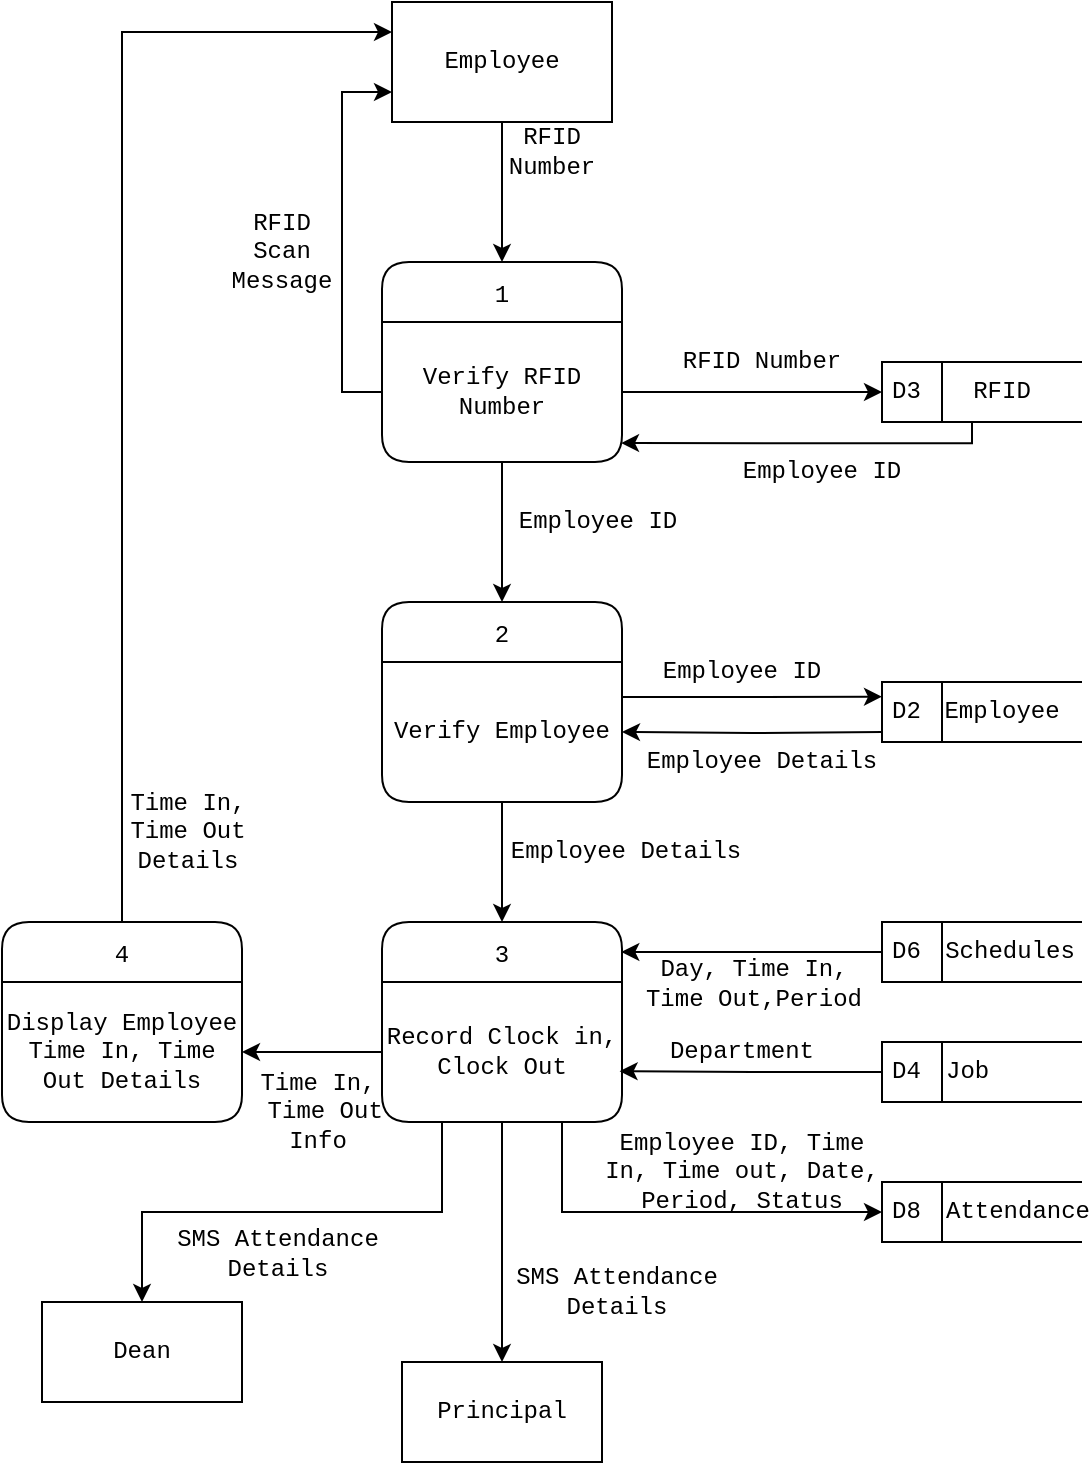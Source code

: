 <mxfile version="24.4.0" type="device">
  <diagram name="Page-1" id="wP7TjziPN8SRsajF3Nr2">
    <mxGraphModel dx="880" dy="532" grid="1" gridSize="10" guides="1" tooltips="1" connect="1" arrows="1" fold="1" page="1" pageScale="1" pageWidth="1100" pageHeight="850" math="0" shadow="0">
      <root>
        <mxCell id="0" />
        <mxCell id="1" parent="0" />
        <mxCell id="U69fvWwtTnnsviivQkim-1" value="RFID Number" style="text;html=1;align=center;verticalAlign=middle;whiteSpace=wrap;rounded=0;fontFamily=Courier New;" parent="1" vertex="1">
          <mxGeometry x="445" y="100" width="60" height="30" as="geometry" />
        </mxCell>
        <mxCell id="U69fvWwtTnnsviivQkim-3" value="1" style="swimlane;fontStyle=0;childLayout=stackLayout;horizontal=1;startSize=30;fillColor=#ffffff;horizontalStack=0;resizeParent=1;resizeParentMax=0;resizeLast=0;collapsible=0;marginBottom=0;swimlaneFillColor=#ffffff;rounded=1;fontFamily=Courier New;" parent="1" vertex="1">
          <mxGeometry x="390" y="170" width="120" height="100" as="geometry" />
        </mxCell>
        <mxCell id="U69fvWwtTnnsviivQkim-2" value="Verify RFID&lt;br&gt;Number" style="text;html=1;align=center;verticalAlign=middle;whiteSpace=wrap;rounded=0;fontFamily=Courier New;" parent="U69fvWwtTnnsviivQkim-3" vertex="1">
          <mxGeometry y="30" width="120" height="70" as="geometry" />
        </mxCell>
        <mxCell id="U69fvWwtTnnsviivQkim-5" style="edgeStyle=orthogonalEdgeStyle;rounded=0;orthogonalLoop=1;jettySize=auto;html=1;entryX=0.5;entryY=0;entryDx=0;entryDy=0;fontFamily=Courier New;" parent="1" source="U69fvWwtTnnsviivQkim-4" target="U69fvWwtTnnsviivQkim-3" edge="1">
          <mxGeometry relative="1" as="geometry" />
        </mxCell>
        <mxCell id="U69fvWwtTnnsviivQkim-4" value="Employee" style="html=1;dashed=0;whiteSpace=wrap;fontFamily=Courier New;" parent="1" vertex="1">
          <mxGeometry x="395" y="40" width="110" height="60" as="geometry" />
        </mxCell>
        <mxCell id="U69fvWwtTnnsviivQkim-6" value="D3" style="html=1;dashed=0;whiteSpace=wrap;shape=mxgraph.dfd.dataStoreID;align=left;spacingLeft=3;points=[[0,0],[0.5,0],[1,0],[0,0.5],[1,0.5],[0,1],[0.5,1],[1,1]];fontFamily=Courier New;" parent="1" vertex="1">
          <mxGeometry x="640" y="220" width="100" height="30" as="geometry" />
        </mxCell>
        <mxCell id="U69fvWwtTnnsviivQkim-10" style="edgeStyle=orthogonalEdgeStyle;rounded=0;orthogonalLoop=1;jettySize=auto;html=1;exitX=0.25;exitY=1;exitDx=0;exitDy=0;entryX=0.996;entryY=0.865;entryDx=0;entryDy=0;entryPerimeter=0;fontFamily=Courier New;" parent="1" source="U69fvWwtTnnsviivQkim-7" target="U69fvWwtTnnsviivQkim-2" edge="1">
          <mxGeometry relative="1" as="geometry">
            <mxPoint x="530" y="260" as="targetPoint" />
            <Array as="points">
              <mxPoint x="685" y="261" />
            </Array>
          </mxGeometry>
        </mxCell>
        <mxCell id="U69fvWwtTnnsviivQkim-7" value="RFID" style="text;html=1;align=center;verticalAlign=middle;whiteSpace=wrap;rounded=0;fontFamily=Courier New;" parent="1" vertex="1">
          <mxGeometry x="670" y="220" width="60" height="30" as="geometry" />
        </mxCell>
        <mxCell id="U69fvWwtTnnsviivQkim-8" style="edgeStyle=orthogonalEdgeStyle;rounded=0;orthogonalLoop=1;jettySize=auto;html=1;exitX=1;exitY=0.5;exitDx=0;exitDy=0;entryX=0;entryY=0.5;entryDx=0;entryDy=0;fontFamily=Courier New;" parent="1" source="U69fvWwtTnnsviivQkim-2" target="U69fvWwtTnnsviivQkim-6" edge="1">
          <mxGeometry relative="1" as="geometry" />
        </mxCell>
        <mxCell id="U69fvWwtTnnsviivQkim-9" value="RFID Number" style="text;html=1;align=center;verticalAlign=middle;whiteSpace=wrap;rounded=0;fontFamily=Courier New;" parent="1" vertex="1">
          <mxGeometry x="520" y="207.5" width="120" height="25" as="geometry" />
        </mxCell>
        <mxCell id="U69fvWwtTnnsviivQkim-11" style="edgeStyle=orthogonalEdgeStyle;rounded=0;orthogonalLoop=1;jettySize=auto;html=1;entryX=0;entryY=0.75;entryDx=0;entryDy=0;fontFamily=Courier New;" parent="1" source="U69fvWwtTnnsviivQkim-2" target="U69fvWwtTnnsviivQkim-4" edge="1">
          <mxGeometry relative="1" as="geometry">
            <Array as="points">
              <mxPoint x="370" y="235" />
              <mxPoint x="370" y="85" />
            </Array>
          </mxGeometry>
        </mxCell>
        <mxCell id="U69fvWwtTnnsviivQkim-12" value="RFID Scan Message" style="text;html=1;align=center;verticalAlign=middle;whiteSpace=wrap;rounded=0;fontFamily=Courier New;" parent="1" vertex="1">
          <mxGeometry x="310" y="140" width="60" height="50" as="geometry" />
        </mxCell>
        <mxCell id="U69fvWwtTnnsviivQkim-14" value="2" style="swimlane;fontStyle=0;childLayout=stackLayout;horizontal=1;startSize=30;fillColor=#ffffff;horizontalStack=0;resizeParent=1;resizeParentMax=0;resizeLast=0;collapsible=0;marginBottom=0;swimlaneFillColor=#ffffff;rounded=1;fontFamily=Courier New;" parent="1" vertex="1">
          <mxGeometry x="390" y="340" width="120" height="100" as="geometry" />
        </mxCell>
        <mxCell id="U69fvWwtTnnsviivQkim-16" value="Verify Employee" style="text;html=1;align=center;verticalAlign=middle;whiteSpace=wrap;rounded=0;fontFamily=Courier New;" parent="U69fvWwtTnnsviivQkim-14" vertex="1">
          <mxGeometry y="30" width="120" height="70" as="geometry" />
        </mxCell>
        <mxCell id="U69fvWwtTnnsviivQkim-17" style="edgeStyle=orthogonalEdgeStyle;rounded=0;orthogonalLoop=1;jettySize=auto;html=1;entryX=0.5;entryY=0;entryDx=0;entryDy=0;fontFamily=Courier New;" parent="1" source="U69fvWwtTnnsviivQkim-2" target="U69fvWwtTnnsviivQkim-14" edge="1">
          <mxGeometry relative="1" as="geometry" />
        </mxCell>
        <mxCell id="U69fvWwtTnnsviivQkim-19" value="D2" style="html=1;dashed=0;whiteSpace=wrap;shape=mxgraph.dfd.dataStoreID;align=left;spacingLeft=3;points=[[0,0],[0.5,0],[1,0],[0,0.5],[1,0.5],[0,1],[0.5,1],[1,1]];fontFamily=Courier New;" parent="1" vertex="1">
          <mxGeometry x="640" y="380" width="100" height="30" as="geometry" />
        </mxCell>
        <mxCell id="U69fvWwtTnnsviivQkim-20" value="Employee" style="text;html=1;align=center;verticalAlign=middle;whiteSpace=wrap;rounded=0;fontFamily=Courier New;" parent="1" vertex="1">
          <mxGeometry x="670" y="380" width="60" height="30" as="geometry" />
        </mxCell>
        <mxCell id="U69fvWwtTnnsviivQkim-22" style="edgeStyle=orthogonalEdgeStyle;rounded=0;orthogonalLoop=1;jettySize=auto;html=1;exitX=1;exitY=0.25;exitDx=0;exitDy=0;entryX=0;entryY=0.245;entryDx=0;entryDy=0;entryPerimeter=0;fontFamily=Courier New;" parent="1" source="U69fvWwtTnnsviivQkim-16" target="U69fvWwtTnnsviivQkim-19" edge="1">
          <mxGeometry relative="1" as="geometry">
            <mxPoint x="620" y="387.355" as="targetPoint" />
          </mxGeometry>
        </mxCell>
        <mxCell id="U69fvWwtTnnsviivQkim-23" value="Employee ID" style="text;html=1;align=center;verticalAlign=middle;whiteSpace=wrap;rounded=0;fontFamily=Courier New;" parent="1" vertex="1">
          <mxGeometry x="510" y="360" width="120" height="30" as="geometry" />
        </mxCell>
        <mxCell id="U69fvWwtTnnsviivQkim-24" value="Employee ID" style="text;html=1;align=center;verticalAlign=middle;whiteSpace=wrap;rounded=0;fontFamily=Courier New;" parent="1" vertex="1">
          <mxGeometry x="456.5" y="290" width="82" height="20" as="geometry" />
        </mxCell>
        <mxCell id="U69fvWwtTnnsviivQkim-25" style="edgeStyle=orthogonalEdgeStyle;rounded=0;orthogonalLoop=1;jettySize=auto;html=1;entryX=1;entryY=0.5;entryDx=0;entryDy=0;fontFamily=Courier New;" parent="1" target="U69fvWwtTnnsviivQkim-16" edge="1">
          <mxGeometry relative="1" as="geometry">
            <mxPoint x="640" y="405" as="sourcePoint" />
            <mxPoint x="520" y="405" as="targetPoint" />
            <Array as="points" />
          </mxGeometry>
        </mxCell>
        <mxCell id="U69fvWwtTnnsviivQkim-26" value="Employee ID" style="text;html=1;align=center;verticalAlign=middle;whiteSpace=wrap;rounded=0;fontFamily=Courier New;" parent="1" vertex="1">
          <mxGeometry x="550" y="260" width="120" height="30" as="geometry" />
        </mxCell>
        <mxCell id="U69fvWwtTnnsviivQkim-28" value="3" style="swimlane;fontStyle=0;childLayout=stackLayout;horizontal=1;startSize=30;fillColor=#ffffff;horizontalStack=0;resizeParent=1;resizeParentMax=0;resizeLast=0;collapsible=0;marginBottom=0;swimlaneFillColor=#ffffff;rounded=1;fontFamily=Courier New;" parent="1" vertex="1">
          <mxGeometry x="390" y="500" width="120" height="100" as="geometry" />
        </mxCell>
        <mxCell id="U69fvWwtTnnsviivQkim-29" value="Record Clock in, Clock Out" style="text;html=1;align=center;verticalAlign=middle;whiteSpace=wrap;rounded=0;fontFamily=Courier New;" parent="U69fvWwtTnnsviivQkim-28" vertex="1">
          <mxGeometry y="30" width="120" height="70" as="geometry" />
        </mxCell>
        <mxCell id="U69fvWwtTnnsviivQkim-30" style="edgeStyle=orthogonalEdgeStyle;rounded=0;orthogonalLoop=1;jettySize=auto;html=1;entryX=0.5;entryY=0;entryDx=0;entryDy=0;fontFamily=Courier New;" parent="1" source="U69fvWwtTnnsviivQkim-16" target="U69fvWwtTnnsviivQkim-28" edge="1">
          <mxGeometry relative="1" as="geometry" />
        </mxCell>
        <mxCell id="U69fvWwtTnnsviivQkim-31" value="Employee Details" style="text;html=1;align=center;verticalAlign=middle;whiteSpace=wrap;rounded=0;fontFamily=Courier New;" parent="1" vertex="1">
          <mxGeometry x="452" y="450" width="120" height="30" as="geometry" />
        </mxCell>
        <mxCell id="U69fvWwtTnnsviivQkim-32" value="D6" style="html=1;dashed=0;whiteSpace=wrap;shape=mxgraph.dfd.dataStoreID;align=left;spacingLeft=3;points=[[0,0],[0.5,0],[1,0],[0,0.5],[1,0.5],[0,1],[0.5,1],[1,1]];fontFamily=Courier New;" parent="1" vertex="1">
          <mxGeometry x="640" y="500" width="100" height="30" as="geometry" />
        </mxCell>
        <mxCell id="U69fvWwtTnnsviivQkim-33" value="Schedules" style="text;html=1;align=center;verticalAlign=middle;whiteSpace=wrap;rounded=0;fontFamily=Courier New;" parent="1" vertex="1">
          <mxGeometry x="674" y="500" width="60" height="30" as="geometry" />
        </mxCell>
        <mxCell id="U69fvWwtTnnsviivQkim-34" style="edgeStyle=orthogonalEdgeStyle;rounded=0;orthogonalLoop=1;jettySize=auto;html=1;exitX=0;exitY=0.5;exitDx=0;exitDy=0;entryX=0.997;entryY=0.15;entryDx=0;entryDy=0;entryPerimeter=0;fontFamily=Courier New;" parent="1" source="U69fvWwtTnnsviivQkim-32" target="U69fvWwtTnnsviivQkim-28" edge="1">
          <mxGeometry relative="1" as="geometry" />
        </mxCell>
        <mxCell id="U69fvWwtTnnsviivQkim-35" value="Day, Time In, Time Out,Period" style="text;html=1;align=center;verticalAlign=middle;whiteSpace=wrap;rounded=0;fontFamily=Courier New;" parent="1" vertex="1">
          <mxGeometry x="516" y="516" width="120" height="30" as="geometry" />
        </mxCell>
        <mxCell id="U69fvWwtTnnsviivQkim-37" value="D4" style="html=1;dashed=0;whiteSpace=wrap;shape=mxgraph.dfd.dataStoreID;align=left;spacingLeft=3;points=[[0,0],[0.5,0],[1,0],[0,0.5],[1,0.5],[0,1],[0.5,1],[1,1]];fontFamily=Courier New;" parent="1" vertex="1">
          <mxGeometry x="640" y="560" width="100" height="30" as="geometry" />
        </mxCell>
        <mxCell id="U69fvWwtTnnsviivQkim-38" value="Job" style="text;html=1;align=left;verticalAlign=middle;whiteSpace=wrap;rounded=0;fontFamily=Courier New;" parent="1" vertex="1">
          <mxGeometry x="670" y="560" width="60" height="30" as="geometry" />
        </mxCell>
        <mxCell id="U69fvWwtTnnsviivQkim-39" style="edgeStyle=orthogonalEdgeStyle;rounded=0;orthogonalLoop=1;jettySize=auto;html=1;entryX=0.99;entryY=0.637;entryDx=0;entryDy=0;entryPerimeter=0;fontFamily=Courier New;" parent="1" source="U69fvWwtTnnsviivQkim-37" target="U69fvWwtTnnsviivQkim-29" edge="1">
          <mxGeometry relative="1" as="geometry" />
        </mxCell>
        <mxCell id="U69fvWwtTnnsviivQkim-40" value="Department" style="text;html=1;align=center;verticalAlign=middle;whiteSpace=wrap;rounded=0;fontFamily=Courier New;" parent="1" vertex="1">
          <mxGeometry x="510" y="550" width="120" height="30" as="geometry" />
        </mxCell>
        <mxCell id="U69fvWwtTnnsviivQkim-42" value="D8" style="html=1;dashed=0;whiteSpace=wrap;shape=mxgraph.dfd.dataStoreID;align=left;spacingLeft=3;points=[[0,0],[0.5,0],[1,0],[0,0.5],[1,0.5],[0,1],[0.5,1],[1,1]];fontFamily=Courier New;" parent="1" vertex="1">
          <mxGeometry x="640" y="630" width="100" height="30" as="geometry" />
        </mxCell>
        <mxCell id="U69fvWwtTnnsviivQkim-43" value="Attendance" style="text;html=1;align=left;verticalAlign=middle;whiteSpace=wrap;rounded=0;fontFamily=Courier New;" parent="1" vertex="1">
          <mxGeometry x="670" y="630" width="60" height="30" as="geometry" />
        </mxCell>
        <mxCell id="U69fvWwtTnnsviivQkim-44" style="edgeStyle=orthogonalEdgeStyle;rounded=0;orthogonalLoop=1;jettySize=auto;html=1;exitX=0.75;exitY=1;exitDx=0;exitDy=0;entryX=0;entryY=0.5;entryDx=0;entryDy=0;fontFamily=Courier New;" parent="1" source="U69fvWwtTnnsviivQkim-29" target="U69fvWwtTnnsviivQkim-42" edge="1">
          <mxGeometry relative="1" as="geometry" />
        </mxCell>
        <mxCell id="U69fvWwtTnnsviivQkim-45" value="Employee ID, Time In, Time out, Date, Period, Status" style="text;html=1;align=center;verticalAlign=middle;whiteSpace=wrap;rounded=0;fontFamily=Courier New;" parent="1" vertex="1">
          <mxGeometry x="500" y="610" width="140" height="30" as="geometry" />
        </mxCell>
        <mxCell id="U69fvWwtTnnsviivQkim-61" style="edgeStyle=orthogonalEdgeStyle;rounded=0;orthogonalLoop=1;jettySize=auto;html=1;entryX=0;entryY=0.25;entryDx=0;entryDy=0;fontFamily=Courier New;" parent="1" source="U69fvWwtTnnsviivQkim-47" target="U69fvWwtTnnsviivQkim-4" edge="1">
          <mxGeometry relative="1" as="geometry">
            <Array as="points">
              <mxPoint x="260" y="55" />
            </Array>
          </mxGeometry>
        </mxCell>
        <mxCell id="U69fvWwtTnnsviivQkim-47" value="4" style="swimlane;fontStyle=0;childLayout=stackLayout;horizontal=1;startSize=30;fillColor=#ffffff;horizontalStack=0;resizeParent=1;resizeParentMax=0;resizeLast=0;collapsible=0;marginBottom=0;swimlaneFillColor=#ffffff;rounded=1;fontFamily=Courier New;" parent="1" vertex="1">
          <mxGeometry x="200" y="500" width="120" height="100" as="geometry" />
        </mxCell>
        <mxCell id="U69fvWwtTnnsviivQkim-48" value="Display Employee Time In, Time Out Details" style="text;html=1;align=center;verticalAlign=middle;whiteSpace=wrap;rounded=0;fontFamily=Courier New;" parent="U69fvWwtTnnsviivQkim-47" vertex="1">
          <mxGeometry y="30" width="120" height="70" as="geometry" />
        </mxCell>
        <mxCell id="U69fvWwtTnnsviivQkim-50" value="Time In,&lt;div&gt;&amp;nbsp;Time Out&lt;/div&gt;&lt;div&gt;Info&lt;/div&gt;" style="text;html=1;align=center;verticalAlign=middle;whiteSpace=wrap;rounded=0;fontFamily=Courier New;" parent="1" vertex="1">
          <mxGeometry x="323" y="570" width="70" height="50" as="geometry" />
        </mxCell>
        <mxCell id="U69fvWwtTnnsviivQkim-52" value="Time In,&lt;div&gt;Time Out&lt;/div&gt;&lt;div&gt;Details&lt;/div&gt;" style="text;html=1;align=center;verticalAlign=middle;whiteSpace=wrap;rounded=0;fontFamily=Courier New;" parent="1" vertex="1">
          <mxGeometry x="263" y="430" width="60" height="50" as="geometry" />
        </mxCell>
        <mxCell id="U69fvWwtTnnsviivQkim-53" style="edgeStyle=orthogonalEdgeStyle;rounded=0;orthogonalLoop=1;jettySize=auto;html=1;entryX=1;entryY=0.5;entryDx=0;entryDy=0;fontFamily=Courier New;" parent="1" source="U69fvWwtTnnsviivQkim-29" target="U69fvWwtTnnsviivQkim-48" edge="1">
          <mxGeometry relative="1" as="geometry" />
        </mxCell>
        <mxCell id="U69fvWwtTnnsviivQkim-56" value="Dean" style="html=1;dashed=0;whiteSpace=wrap;fontFamily=Courier New;" parent="1" vertex="1">
          <mxGeometry x="220.0" y="690" width="100" height="50" as="geometry" />
        </mxCell>
        <mxCell id="U69fvWwtTnnsviivQkim-55" style="edgeStyle=orthogonalEdgeStyle;rounded=0;orthogonalLoop=1;jettySize=auto;html=1;exitX=0.25;exitY=1;exitDx=0;exitDy=0;fontFamily=Courier New;" parent="1" source="U69fvWwtTnnsviivQkim-29" target="U69fvWwtTnnsviivQkim-56" edge="1">
          <mxGeometry relative="1" as="geometry">
            <mxPoint x="250.0" y="680" as="targetPoint" />
          </mxGeometry>
        </mxCell>
        <mxCell id="U69fvWwtTnnsviivQkim-57" value="Principal" style="html=1;dashed=0;whiteSpace=wrap;fontFamily=Courier New;" parent="1" vertex="1">
          <mxGeometry x="400.0" y="720" width="100" height="50" as="geometry" />
        </mxCell>
        <mxCell id="U69fvWwtTnnsviivQkim-58" style="edgeStyle=orthogonalEdgeStyle;rounded=0;orthogonalLoop=1;jettySize=auto;html=1;entryX=0.5;entryY=0;entryDx=0;entryDy=0;fontFamily=Courier New;" parent="1" source="U69fvWwtTnnsviivQkim-29" target="U69fvWwtTnnsviivQkim-57" edge="1">
          <mxGeometry relative="1" as="geometry">
            <mxPoint x="450" y="680" as="targetPoint" />
          </mxGeometry>
        </mxCell>
        <mxCell id="U69fvWwtTnnsviivQkim-59" value="SMS Attendance Details" style="text;html=1;align=center;verticalAlign=middle;whiteSpace=wrap;rounded=0;fontFamily=Courier New;" parent="1" vertex="1">
          <mxGeometry x="263" y="651" width="150" height="30" as="geometry" />
        </mxCell>
        <mxCell id="U69fvWwtTnnsviivQkim-60" value="SMS Attendance Details" style="text;html=1;align=center;verticalAlign=middle;whiteSpace=wrap;rounded=0;fontFamily=Courier New;" parent="1" vertex="1">
          <mxGeometry x="455" y="670" width="105" height="30" as="geometry" />
        </mxCell>
        <mxCell id="UshsSgajavCxe2v9t7DB-1" value="Employee Details" style="text;html=1;align=center;verticalAlign=middle;whiteSpace=wrap;rounded=0;fontFamily=Courier New;" parent="1" vertex="1">
          <mxGeometry x="520" y="410" width="120" height="20" as="geometry" />
        </mxCell>
      </root>
    </mxGraphModel>
  </diagram>
</mxfile>
